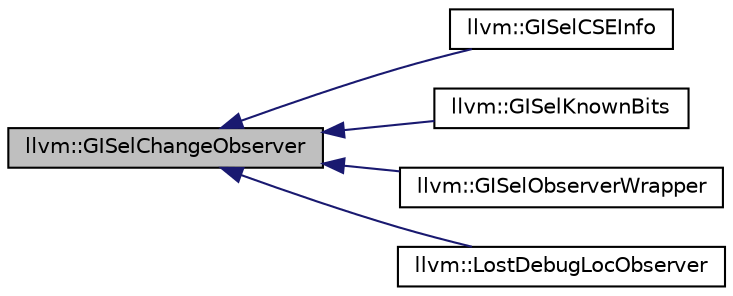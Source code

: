 digraph "llvm::GISelChangeObserver"
{
 // LATEX_PDF_SIZE
  bgcolor="transparent";
  edge [fontname="Helvetica",fontsize="10",labelfontname="Helvetica",labelfontsize="10"];
  node [fontname="Helvetica",fontsize="10",shape=record];
  rankdir="LR";
  Node1 [label="llvm::GISelChangeObserver",height=0.2,width=0.4,color="black", fillcolor="grey75", style="filled", fontcolor="black",tooltip="Abstract class that contains various methods for clients to notify about changes."];
  Node1 -> Node2 [dir="back",color="midnightblue",fontsize="10",style="solid",fontname="Helvetica"];
  Node2 [label="llvm::GISelCSEInfo",height=0.2,width=0.4,color="black",URL="$classllvm_1_1GISelCSEInfo.html",tooltip="The CSE Analysis object."];
  Node1 -> Node3 [dir="back",color="midnightblue",fontsize="10",style="solid",fontname="Helvetica"];
  Node3 [label="llvm::GISelKnownBits",height=0.2,width=0.4,color="black",URL="$classllvm_1_1GISelKnownBits.html",tooltip=" "];
  Node1 -> Node4 [dir="back",color="midnightblue",fontsize="10",style="solid",fontname="Helvetica"];
  Node4 [label="llvm::GISelObserverWrapper",height=0.2,width=0.4,color="black",URL="$classllvm_1_1GISelObserverWrapper.html",tooltip="Simple wrapper observer that takes several observers, and calls each one for each event."];
  Node1 -> Node5 [dir="back",color="midnightblue",fontsize="10",style="solid",fontname="Helvetica"];
  Node5 [label="llvm::LostDebugLocObserver",height=0.2,width=0.4,color="black",URL="$classllvm_1_1LostDebugLocObserver.html",tooltip=" "];
}
